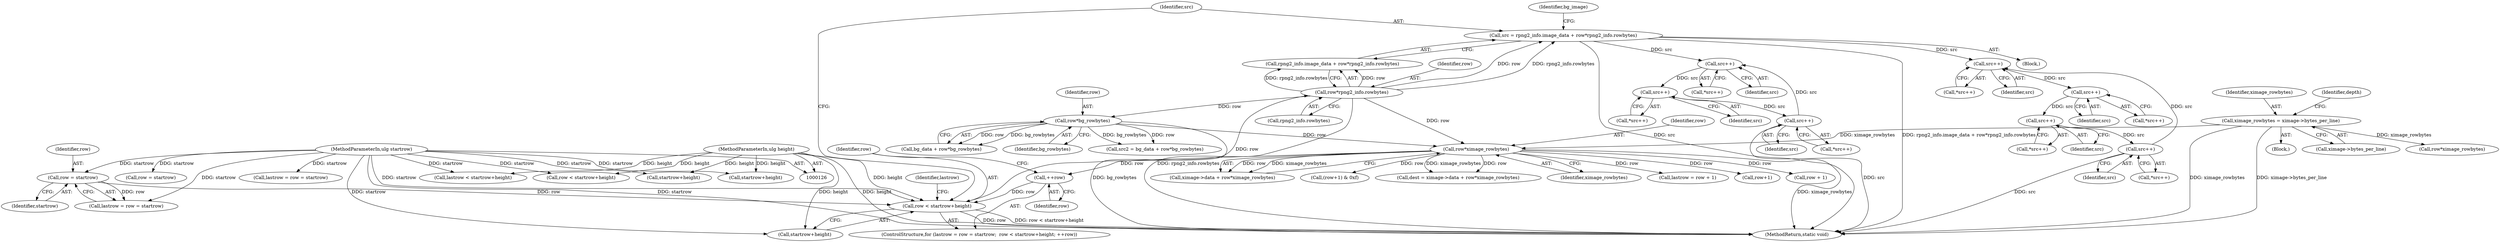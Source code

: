 digraph "0_Android_9d4853418ab2f754c2b63e091c29c5529b8b86ca_9@integer" {
"1000205" [label="(Call,src = rpng2_info.image_data + row*rpng2_info.rowbytes)"];
"1000211" [label="(Call,row*rpng2_info.rowbytes)"];
"1000197" [label="(Call,row < startrow+height)"];
"1000194" [label="(Call,row = startrow)"];
"1000128" [label="(MethodParameterIn,ulg startrow)"];
"1000202" [label="(Call,++row)"];
"1000231" [label="(Call,row*ximage_rowbytes)"];
"1000222" [label="(Call,row*bg_rowbytes)"];
"1000168" [label="(Call,ximage_rowbytes = ximage->bytes_per_line)"];
"1000130" [label="(MethodParameterIn,ulg height)"];
"1000256" [label="(Call,src++)"];
"1000261" [label="(Call,src++)"];
"1000266" [label="(Call,src++)"];
"1000378" [label="(Call,src++)"];
"1000383" [label="(Call,src++)"];
"1000388" [label="(Call,src++)"];
"1000393" [label="(Call,src++)"];
"1000224" [label="(Identifier,bg_rowbytes)"];
"1000600" [label="(Call,row < startrow+height)"];
"1000388" [label="(Call,src++)"];
"1000554" [label="(Call,(row+1) & 0xf)"];
"1000131" [label="(Block,)"];
"1000379" [label="(Identifier,src)"];
"1000602" [label="(Call,startrow+height)"];
"1000197" [label="(Call,row < startrow+height)"];
"1000218" [label="(Call,src2 = bg_data + row*bg_rowbytes)"];
"1000232" [label="(Identifier,row)"];
"1000222" [label="(Call,row*bg_rowbytes)"];
"1000213" [label="(Call,rpng2_info.rowbytes)"];
"1000256" [label="(Call,src++)"];
"1000191" [label="(ControlStructure,for (lastrow = row = startrow;  row < startrow+height; ++row))"];
"1000225" [label="(Call,dest = ximage->data + row*ximage_rowbytes)"];
"1000223" [label="(Identifier,row)"];
"1000261" [label="(Call,src++)"];
"1000267" [label="(Identifier,src)"];
"1000233" [label="(Identifier,ximage_rowbytes)"];
"1000227" [label="(Call,ximage->data + row*ximage_rowbytes)"];
"1000389" [label="(Identifier,src)"];
"1000377" [label="(Call,*src++)"];
"1000392" [label="(Call,*src++)"];
"1000394" [label="(Identifier,src)"];
"1000207" [label="(Call,rpng2_info.image_data + row*rpng2_info.rowbytes)"];
"1000206" [label="(Identifier,src)"];
"1000378" [label="(Call,src++)"];
"1000597" [label="(Call,row = startrow)"];
"1000265" [label="(Call,*src++)"];
"1000393" [label="(Call,src++)"];
"1000383" [label="(Call,src++)"];
"1000255" [label="(Call,*src++)"];
"1000169" [label="(Identifier,ximage_rowbytes)"];
"1000204" [label="(Block,)"];
"1000205" [label="(Call,src = rpng2_info.image_data + row*rpng2_info.rowbytes)"];
"1000199" [label="(Call,startrow+height)"];
"1000202" [label="(Call,++row)"];
"1000939" [label="(Call,lastrow < startrow+height)"];
"1000941" [label="(Call,startrow+height)"];
"1000580" [label="(Call,lastrow = row + 1)"];
"1000130" [label="(MethodParameterIn,ulg height)"];
"1000176" [label="(Identifier,depth)"];
"1000555" [label="(Call,row+1)"];
"1000260" [label="(Call,*src++)"];
"1000974" [label="(MethodReturn,static void)"];
"1000203" [label="(Identifier,row)"];
"1000384" [label="(Identifier,src)"];
"1000170" [label="(Call,ximage->bytes_per_line)"];
"1000266" [label="(Call,src++)"];
"1000595" [label="(Call,lastrow = row = startrow)"];
"1000211" [label="(Call,row*rpng2_info.rowbytes)"];
"1000940" [label="(Identifier,lastrow)"];
"1000220" [label="(Call,bg_data + row*bg_rowbytes)"];
"1000196" [label="(Identifier,startrow)"];
"1000212" [label="(Identifier,row)"];
"1000192" [label="(Call,lastrow = row = startrow)"];
"1000582" [label="(Call,row + 1)"];
"1000262" [label="(Identifier,src)"];
"1000168" [label="(Call,ximage_rowbytes = ximage->bytes_per_line)"];
"1000387" [label="(Call,*src++)"];
"1000195" [label="(Identifier,row)"];
"1000194" [label="(Call,row = startrow)"];
"1000217" [label="(Identifier,bg_image)"];
"1000198" [label="(Identifier,row)"];
"1000231" [label="(Call,row*ximage_rowbytes)"];
"1000630" [label="(Call,row*ximage_rowbytes)"];
"1000257" [label="(Identifier,src)"];
"1000382" [label="(Call,*src++)"];
"1000128" [label="(MethodParameterIn,ulg startrow)"];
"1000205" -> "1000204"  [label="AST: "];
"1000205" -> "1000207"  [label="CFG: "];
"1000206" -> "1000205"  [label="AST: "];
"1000207" -> "1000205"  [label="AST: "];
"1000217" -> "1000205"  [label="CFG: "];
"1000205" -> "1000974"  [label="DDG: src"];
"1000205" -> "1000974"  [label="DDG: rpng2_info.image_data + row*rpng2_info.rowbytes"];
"1000211" -> "1000205"  [label="DDG: row"];
"1000211" -> "1000205"  [label="DDG: rpng2_info.rowbytes"];
"1000205" -> "1000256"  [label="DDG: src"];
"1000205" -> "1000378"  [label="DDG: src"];
"1000211" -> "1000207"  [label="AST: "];
"1000211" -> "1000213"  [label="CFG: "];
"1000212" -> "1000211"  [label="AST: "];
"1000213" -> "1000211"  [label="AST: "];
"1000207" -> "1000211"  [label="CFG: "];
"1000211" -> "1000974"  [label="DDG: rpng2_info.rowbytes"];
"1000211" -> "1000207"  [label="DDG: row"];
"1000211" -> "1000207"  [label="DDG: rpng2_info.rowbytes"];
"1000197" -> "1000211"  [label="DDG: row"];
"1000211" -> "1000222"  [label="DDG: row"];
"1000211" -> "1000231"  [label="DDG: row"];
"1000197" -> "1000191"  [label="AST: "];
"1000197" -> "1000199"  [label="CFG: "];
"1000198" -> "1000197"  [label="AST: "];
"1000199" -> "1000197"  [label="AST: "];
"1000206" -> "1000197"  [label="CFG: "];
"1000940" -> "1000197"  [label="CFG: "];
"1000197" -> "1000974"  [label="DDG: row < startrow+height"];
"1000197" -> "1000974"  [label="DDG: row"];
"1000194" -> "1000197"  [label="DDG: row"];
"1000202" -> "1000197"  [label="DDG: row"];
"1000128" -> "1000197"  [label="DDG: startrow"];
"1000130" -> "1000197"  [label="DDG: height"];
"1000194" -> "1000192"  [label="AST: "];
"1000194" -> "1000196"  [label="CFG: "];
"1000195" -> "1000194"  [label="AST: "];
"1000196" -> "1000194"  [label="AST: "];
"1000192" -> "1000194"  [label="CFG: "];
"1000194" -> "1000192"  [label="DDG: row"];
"1000128" -> "1000194"  [label="DDG: startrow"];
"1000128" -> "1000126"  [label="AST: "];
"1000128" -> "1000974"  [label="DDG: startrow"];
"1000128" -> "1000192"  [label="DDG: startrow"];
"1000128" -> "1000199"  [label="DDG: startrow"];
"1000128" -> "1000595"  [label="DDG: startrow"];
"1000128" -> "1000597"  [label="DDG: startrow"];
"1000128" -> "1000600"  [label="DDG: startrow"];
"1000128" -> "1000602"  [label="DDG: startrow"];
"1000128" -> "1000939"  [label="DDG: startrow"];
"1000128" -> "1000941"  [label="DDG: startrow"];
"1000202" -> "1000191"  [label="AST: "];
"1000202" -> "1000203"  [label="CFG: "];
"1000203" -> "1000202"  [label="AST: "];
"1000198" -> "1000202"  [label="CFG: "];
"1000231" -> "1000202"  [label="DDG: row"];
"1000231" -> "1000227"  [label="AST: "];
"1000231" -> "1000233"  [label="CFG: "];
"1000232" -> "1000231"  [label="AST: "];
"1000233" -> "1000231"  [label="AST: "];
"1000227" -> "1000231"  [label="CFG: "];
"1000231" -> "1000974"  [label="DDG: ximage_rowbytes"];
"1000231" -> "1000225"  [label="DDG: row"];
"1000231" -> "1000225"  [label="DDG: ximage_rowbytes"];
"1000231" -> "1000227"  [label="DDG: row"];
"1000231" -> "1000227"  [label="DDG: ximage_rowbytes"];
"1000222" -> "1000231"  [label="DDG: row"];
"1000168" -> "1000231"  [label="DDG: ximage_rowbytes"];
"1000231" -> "1000554"  [label="DDG: row"];
"1000231" -> "1000555"  [label="DDG: row"];
"1000231" -> "1000580"  [label="DDG: row"];
"1000231" -> "1000582"  [label="DDG: row"];
"1000222" -> "1000220"  [label="AST: "];
"1000222" -> "1000224"  [label="CFG: "];
"1000223" -> "1000222"  [label="AST: "];
"1000224" -> "1000222"  [label="AST: "];
"1000220" -> "1000222"  [label="CFG: "];
"1000222" -> "1000974"  [label="DDG: bg_rowbytes"];
"1000222" -> "1000218"  [label="DDG: row"];
"1000222" -> "1000218"  [label="DDG: bg_rowbytes"];
"1000222" -> "1000220"  [label="DDG: row"];
"1000222" -> "1000220"  [label="DDG: bg_rowbytes"];
"1000168" -> "1000131"  [label="AST: "];
"1000168" -> "1000170"  [label="CFG: "];
"1000169" -> "1000168"  [label="AST: "];
"1000170" -> "1000168"  [label="AST: "];
"1000176" -> "1000168"  [label="CFG: "];
"1000168" -> "1000974"  [label="DDG: ximage_rowbytes"];
"1000168" -> "1000974"  [label="DDG: ximage->bytes_per_line"];
"1000168" -> "1000630"  [label="DDG: ximage_rowbytes"];
"1000130" -> "1000126"  [label="AST: "];
"1000130" -> "1000974"  [label="DDG: height"];
"1000130" -> "1000199"  [label="DDG: height"];
"1000130" -> "1000600"  [label="DDG: height"];
"1000130" -> "1000602"  [label="DDG: height"];
"1000130" -> "1000939"  [label="DDG: height"];
"1000130" -> "1000941"  [label="DDG: height"];
"1000256" -> "1000255"  [label="AST: "];
"1000256" -> "1000257"  [label="CFG: "];
"1000257" -> "1000256"  [label="AST: "];
"1000255" -> "1000256"  [label="CFG: "];
"1000266" -> "1000256"  [label="DDG: src"];
"1000256" -> "1000261"  [label="DDG: src"];
"1000261" -> "1000260"  [label="AST: "];
"1000261" -> "1000262"  [label="CFG: "];
"1000262" -> "1000261"  [label="AST: "];
"1000260" -> "1000261"  [label="CFG: "];
"1000261" -> "1000266"  [label="DDG: src"];
"1000266" -> "1000265"  [label="AST: "];
"1000266" -> "1000267"  [label="CFG: "];
"1000267" -> "1000266"  [label="AST: "];
"1000265" -> "1000266"  [label="CFG: "];
"1000266" -> "1000974"  [label="DDG: src"];
"1000378" -> "1000377"  [label="AST: "];
"1000378" -> "1000379"  [label="CFG: "];
"1000379" -> "1000378"  [label="AST: "];
"1000377" -> "1000378"  [label="CFG: "];
"1000393" -> "1000378"  [label="DDG: src"];
"1000378" -> "1000383"  [label="DDG: src"];
"1000383" -> "1000382"  [label="AST: "];
"1000383" -> "1000384"  [label="CFG: "];
"1000384" -> "1000383"  [label="AST: "];
"1000382" -> "1000383"  [label="CFG: "];
"1000383" -> "1000388"  [label="DDG: src"];
"1000388" -> "1000387"  [label="AST: "];
"1000388" -> "1000389"  [label="CFG: "];
"1000389" -> "1000388"  [label="AST: "];
"1000387" -> "1000388"  [label="CFG: "];
"1000388" -> "1000393"  [label="DDG: src"];
"1000393" -> "1000392"  [label="AST: "];
"1000393" -> "1000394"  [label="CFG: "];
"1000394" -> "1000393"  [label="AST: "];
"1000392" -> "1000393"  [label="CFG: "];
"1000393" -> "1000974"  [label="DDG: src"];
}

